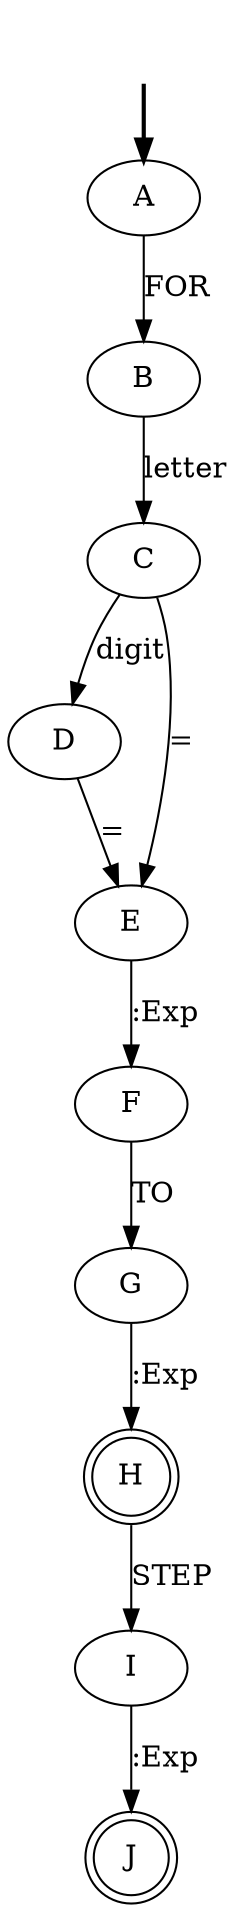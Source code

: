 digraph {
	fake [style=invisible]
	D
	B
	J [shape=doublecircle]
	C
	I
	F
	H [shape=doublecircle]
	E
	G
	A [root=true]
	fake -> A [style=bold]
	A -> B [label=FOR]
	B -> C [label=letter]
	C -> D [label=digit]
	C -> E [label="="]
	D -> E [label="="]
	E -> F [label=":Exp"]
	F -> G [label=TO]
	G -> H [label=":Exp"]
	H -> I [label=STEP]
	I -> J [label=":Exp"]
}

